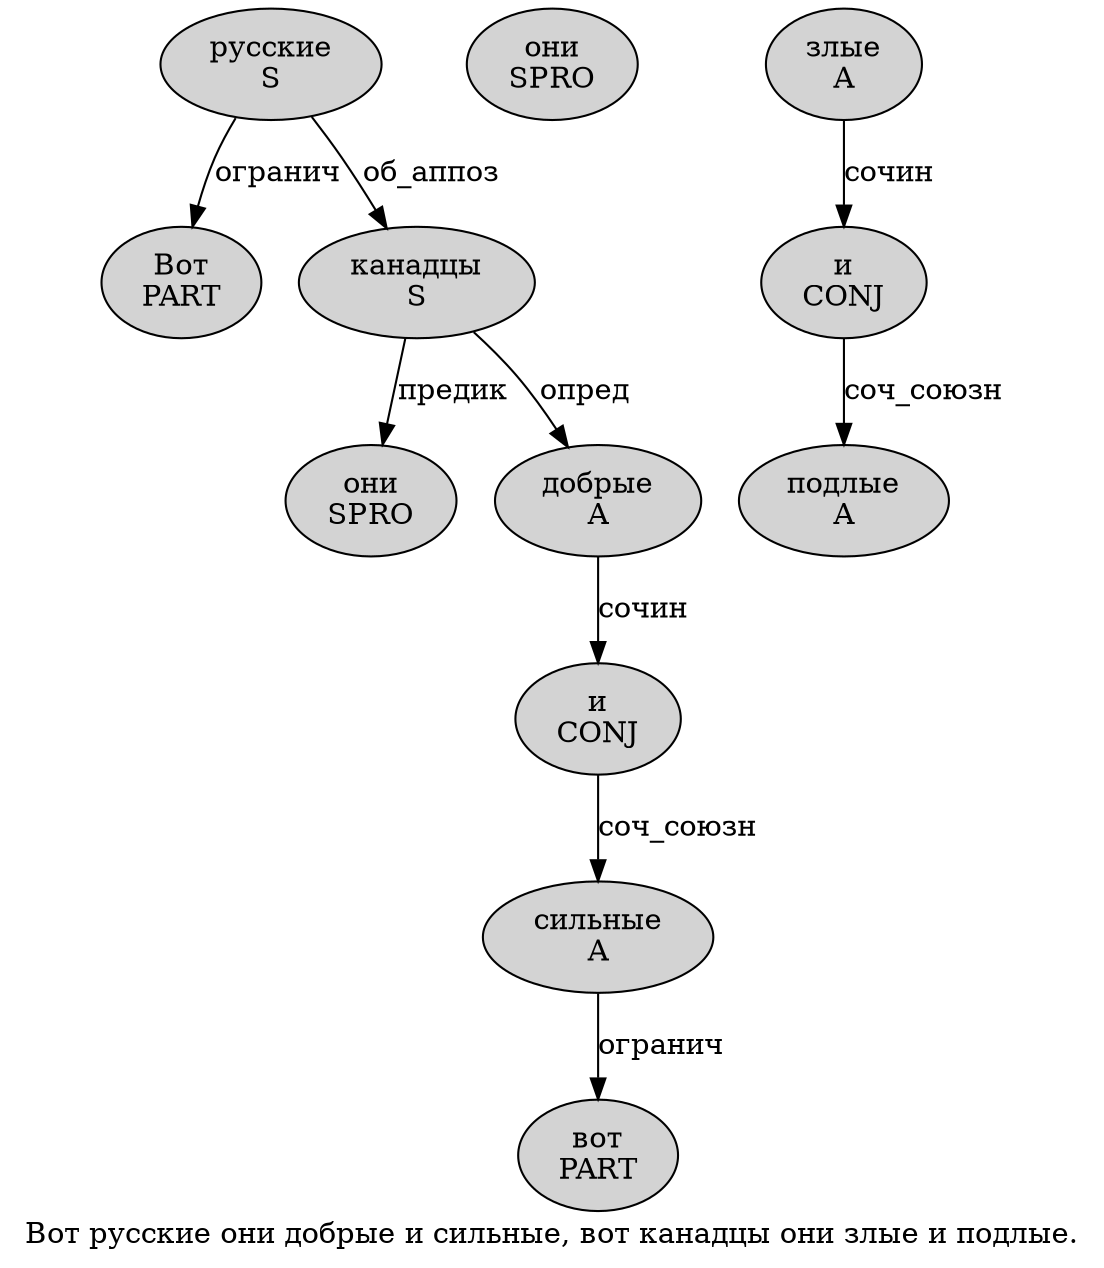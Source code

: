digraph SENTENCE_3534 {
	graph [label="Вот русские они добрые и сильные, вот канадцы они злые и подлые."]
	node [style=filled]
		0 [label="Вот
PART" color="" fillcolor=lightgray penwidth=1 shape=ellipse]
		1 [label="русские
S" color="" fillcolor=lightgray penwidth=1 shape=ellipse]
		2 [label="они
SPRO" color="" fillcolor=lightgray penwidth=1 shape=ellipse]
		3 [label="добрые
A" color="" fillcolor=lightgray penwidth=1 shape=ellipse]
		4 [label="и
CONJ" color="" fillcolor=lightgray penwidth=1 shape=ellipse]
		5 [label="сильные
A" color="" fillcolor=lightgray penwidth=1 shape=ellipse]
		7 [label="вот
PART" color="" fillcolor=lightgray penwidth=1 shape=ellipse]
		8 [label="канадцы
S" color="" fillcolor=lightgray penwidth=1 shape=ellipse]
		9 [label="они
SPRO" color="" fillcolor=lightgray penwidth=1 shape=ellipse]
		10 [label="злые
A" color="" fillcolor=lightgray penwidth=1 shape=ellipse]
		11 [label="и
CONJ" color="" fillcolor=lightgray penwidth=1 shape=ellipse]
		12 [label="подлые
A" color="" fillcolor=lightgray penwidth=1 shape=ellipse]
			5 -> 7 [label="огранич"]
			8 -> 2 [label="предик"]
			8 -> 3 [label="опред"]
			1 -> 0 [label="огранич"]
			1 -> 8 [label="об_аппоз"]
			11 -> 12 [label="соч_союзн"]
			3 -> 4 [label="сочин"]
			10 -> 11 [label="сочин"]
			4 -> 5 [label="соч_союзн"]
}
